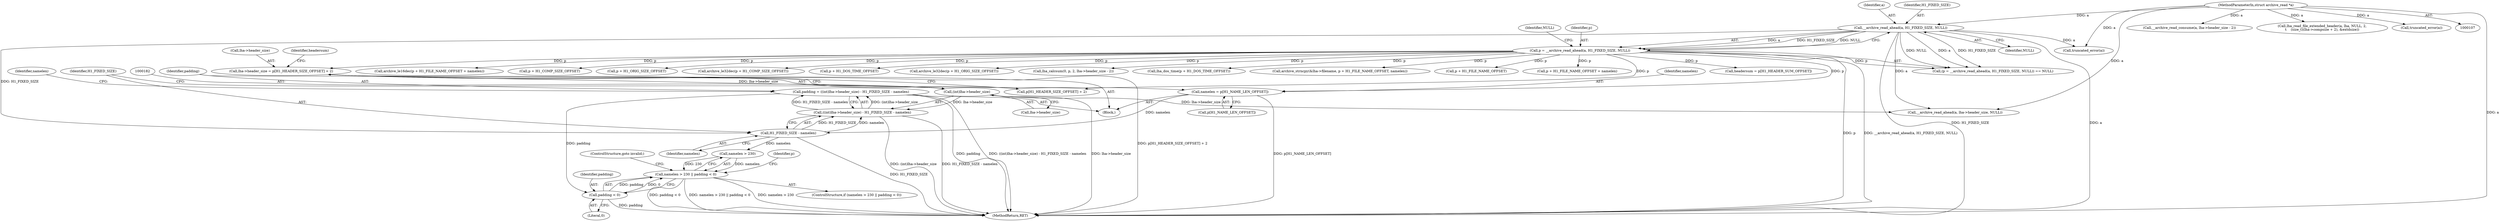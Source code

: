 digraph "0_libarchive_98dcbbf0bf4854bf987557e55e55fff7abbf3ea9@integer" {
"1000178" [label="(Call,padding = ((int)lha->header_size) - H1_FIXED_SIZE - namelen)"];
"1000180" [label="(Call,((int)lha->header_size) - H1_FIXED_SIZE - namelen)"];
"1000181" [label="(Call,(int)lha->header_size)"];
"1000135" [label="(Call,lha->header_size = p[H1_HEADER_SIZE_OFFSET] + 2)"];
"1000125" [label="(Call,p = __archive_read_ahead(a, H1_FIXED_SIZE, NULL))"];
"1000127" [label="(Call,__archive_read_ahead(a, H1_FIXED_SIZE, NULL))"];
"1000108" [label="(MethodParameterIn,struct archive_read *a)"];
"1000186" [label="(Call,H1_FIXED_SIZE - namelen)"];
"1000173" [label="(Call,namelen = p[H1_NAME_LEN_OFFSET])"];
"1000194" [label="(Call,padding < 0)"];
"1000190" [label="(Call,namelen > 230 || padding < 0)"];
"1000244" [label="(Call,archive_le16dec(p + H1_FILE_NAME_OFFSET + namelen))"];
"1000175" [label="(Call,p[H1_NAME_LEN_OFFSET])"];
"1000154" [label="(Call,p + H1_COMP_SIZE_OFFSET)"];
"1000195" [label="(Identifier,padding)"];
"1000180" [label="(Call,((int)lha->header_size) - H1_FIXED_SIZE - namelen)"];
"1000162" [label="(Call,p + H1_ORIG_SIZE_OFFSET)"];
"1000183" [label="(Call,lha->header_size)"];
"1000110" [label="(Block,)"];
"1000153" [label="(Call,archive_le32dec(p + H1_COMP_SIZE_OFFSET))"];
"1000108" [label="(MethodParameterIn,struct archive_read *a)"];
"1000173" [label="(Call,namelen = p[H1_NAME_LEN_OFFSET])"];
"1000186" [label="(Call,H1_FIXED_SIZE - namelen)"];
"1000136" [label="(Call,lha->header_size)"];
"1000170" [label="(Call,p + H1_DOS_TIME_OFFSET)"];
"1000161" [label="(Call,archive_le32dec(p + H1_ORIG_SIZE_OFFSET))"];
"1000135" [label="(Call,lha->header_size = p[H1_HEADER_SIZE_OFFSET] + 2)"];
"1000129" [label="(Identifier,H1_FIXED_SIZE)"];
"1000266" [label="(Call,__archive_read_consume(a, lha->header_size - 2))"];
"1000192" [label="(Identifier,namelen)"];
"1000257" [label="(Call,lha_calcsum(0, p, 2, lha->header_size - 2))"];
"1000169" [label="(Call,lha_dos_time(p + H1_DOS_TIME_OFFSET))"];
"1000174" [label="(Identifier,namelen)"];
"1000275" [label="(Call,lha_read_file_extended_header(a, lha, NULL, 2,\n\t    (size_t)(lha->compsize + 2), &extdsize))"];
"1000131" [label="(Identifier,NULL)"];
"1000133" [label="(Call,truncated_error(a))"];
"1000202" [label="(Call,__archive_read_ahead(a, lha->header_size, NULL))"];
"1000197" [label="(ControlStructure,goto invalid;)"];
"1000145" [label="(Identifier,headersum)"];
"1000342" [label="(MethodReturn,RET)"];
"1000187" [label="(Identifier,H1_FIXED_SIZE)"];
"1000128" [label="(Identifier,a)"];
"1000189" [label="(ControlStructure,if (namelen > 230 || padding < 0))"];
"1000126" [label="(Identifier,p)"];
"1000196" [label="(Literal,0)"];
"1000178" [label="(Call,padding = ((int)lha->header_size) - H1_FIXED_SIZE - namelen)"];
"1000125" [label="(Call,p = __archive_read_ahead(a, H1_FIXED_SIZE, NULL))"];
"1000231" [label="(Call,archive_strncpy(&lha->filename, p + H1_FILE_NAME_OFFSET, namelen))"];
"1000201" [label="(Identifier,p)"];
"1000139" [label="(Call,p[H1_HEADER_SIZE_OFFSET] + 2)"];
"1000210" [label="(Call,truncated_error(a))"];
"1000127" [label="(Call,__archive_read_ahead(a, H1_FIXED_SIZE, NULL))"];
"1000236" [label="(Call,p + H1_FILE_NAME_OFFSET)"];
"1000191" [label="(Call,namelen > 230)"];
"1000188" [label="(Identifier,namelen)"];
"1000130" [label="(Identifier,NULL)"];
"1000245" [label="(Call,p + H1_FILE_NAME_OFFSET + namelen)"];
"1000181" [label="(Call,(int)lha->header_size)"];
"1000194" [label="(Call,padding < 0)"];
"1000179" [label="(Identifier,padding)"];
"1000190" [label="(Call,namelen > 230 || padding < 0)"];
"1000124" [label="(Call,(p = __archive_read_ahead(a, H1_FIXED_SIZE, NULL)) == NULL)"];
"1000144" [label="(Call,headersum = p[H1_HEADER_SUM_OFFSET])"];
"1000178" -> "1000110"  [label="AST: "];
"1000178" -> "1000180"  [label="CFG: "];
"1000179" -> "1000178"  [label="AST: "];
"1000180" -> "1000178"  [label="AST: "];
"1000192" -> "1000178"  [label="CFG: "];
"1000178" -> "1000342"  [label="DDG: padding"];
"1000178" -> "1000342"  [label="DDG: ((int)lha->header_size) - H1_FIXED_SIZE - namelen"];
"1000180" -> "1000178"  [label="DDG: (int)lha->header_size"];
"1000180" -> "1000178"  [label="DDG: H1_FIXED_SIZE - namelen"];
"1000178" -> "1000194"  [label="DDG: padding"];
"1000180" -> "1000186"  [label="CFG: "];
"1000181" -> "1000180"  [label="AST: "];
"1000186" -> "1000180"  [label="AST: "];
"1000180" -> "1000342"  [label="DDG: H1_FIXED_SIZE - namelen"];
"1000180" -> "1000342"  [label="DDG: (int)lha->header_size"];
"1000181" -> "1000180"  [label="DDG: lha->header_size"];
"1000186" -> "1000180"  [label="DDG: H1_FIXED_SIZE"];
"1000186" -> "1000180"  [label="DDG: namelen"];
"1000181" -> "1000183"  [label="CFG: "];
"1000182" -> "1000181"  [label="AST: "];
"1000183" -> "1000181"  [label="AST: "];
"1000187" -> "1000181"  [label="CFG: "];
"1000181" -> "1000342"  [label="DDG: lha->header_size"];
"1000135" -> "1000181"  [label="DDG: lha->header_size"];
"1000181" -> "1000202"  [label="DDG: lha->header_size"];
"1000135" -> "1000110"  [label="AST: "];
"1000135" -> "1000139"  [label="CFG: "];
"1000136" -> "1000135"  [label="AST: "];
"1000139" -> "1000135"  [label="AST: "];
"1000145" -> "1000135"  [label="CFG: "];
"1000135" -> "1000342"  [label="DDG: p[H1_HEADER_SIZE_OFFSET] + 2"];
"1000125" -> "1000135"  [label="DDG: p"];
"1000125" -> "1000124"  [label="AST: "];
"1000125" -> "1000127"  [label="CFG: "];
"1000126" -> "1000125"  [label="AST: "];
"1000127" -> "1000125"  [label="AST: "];
"1000131" -> "1000125"  [label="CFG: "];
"1000125" -> "1000342"  [label="DDG: p"];
"1000125" -> "1000342"  [label="DDG: __archive_read_ahead(a, H1_FIXED_SIZE, NULL)"];
"1000125" -> "1000124"  [label="DDG: p"];
"1000127" -> "1000125"  [label="DDG: a"];
"1000127" -> "1000125"  [label="DDG: H1_FIXED_SIZE"];
"1000127" -> "1000125"  [label="DDG: NULL"];
"1000125" -> "1000139"  [label="DDG: p"];
"1000125" -> "1000144"  [label="DDG: p"];
"1000125" -> "1000153"  [label="DDG: p"];
"1000125" -> "1000154"  [label="DDG: p"];
"1000125" -> "1000161"  [label="DDG: p"];
"1000125" -> "1000162"  [label="DDG: p"];
"1000125" -> "1000169"  [label="DDG: p"];
"1000125" -> "1000170"  [label="DDG: p"];
"1000125" -> "1000173"  [label="DDG: p"];
"1000125" -> "1000231"  [label="DDG: p"];
"1000125" -> "1000236"  [label="DDG: p"];
"1000125" -> "1000244"  [label="DDG: p"];
"1000125" -> "1000245"  [label="DDG: p"];
"1000125" -> "1000257"  [label="DDG: p"];
"1000127" -> "1000130"  [label="CFG: "];
"1000128" -> "1000127"  [label="AST: "];
"1000129" -> "1000127"  [label="AST: "];
"1000130" -> "1000127"  [label="AST: "];
"1000127" -> "1000342"  [label="DDG: H1_FIXED_SIZE"];
"1000127" -> "1000342"  [label="DDG: a"];
"1000127" -> "1000124"  [label="DDG: a"];
"1000127" -> "1000124"  [label="DDG: H1_FIXED_SIZE"];
"1000127" -> "1000124"  [label="DDG: NULL"];
"1000108" -> "1000127"  [label="DDG: a"];
"1000127" -> "1000133"  [label="DDG: a"];
"1000127" -> "1000186"  [label="DDG: H1_FIXED_SIZE"];
"1000127" -> "1000202"  [label="DDG: a"];
"1000108" -> "1000107"  [label="AST: "];
"1000108" -> "1000342"  [label="DDG: a"];
"1000108" -> "1000133"  [label="DDG: a"];
"1000108" -> "1000202"  [label="DDG: a"];
"1000108" -> "1000210"  [label="DDG: a"];
"1000108" -> "1000266"  [label="DDG: a"];
"1000108" -> "1000275"  [label="DDG: a"];
"1000186" -> "1000188"  [label="CFG: "];
"1000187" -> "1000186"  [label="AST: "];
"1000188" -> "1000186"  [label="AST: "];
"1000186" -> "1000342"  [label="DDG: H1_FIXED_SIZE"];
"1000173" -> "1000186"  [label="DDG: namelen"];
"1000186" -> "1000191"  [label="DDG: namelen"];
"1000173" -> "1000110"  [label="AST: "];
"1000173" -> "1000175"  [label="CFG: "];
"1000174" -> "1000173"  [label="AST: "];
"1000175" -> "1000173"  [label="AST: "];
"1000179" -> "1000173"  [label="CFG: "];
"1000173" -> "1000342"  [label="DDG: p[H1_NAME_LEN_OFFSET]"];
"1000194" -> "1000190"  [label="AST: "];
"1000194" -> "1000196"  [label="CFG: "];
"1000195" -> "1000194"  [label="AST: "];
"1000196" -> "1000194"  [label="AST: "];
"1000190" -> "1000194"  [label="CFG: "];
"1000194" -> "1000342"  [label="DDG: padding"];
"1000194" -> "1000190"  [label="DDG: padding"];
"1000194" -> "1000190"  [label="DDG: 0"];
"1000190" -> "1000189"  [label="AST: "];
"1000190" -> "1000191"  [label="CFG: "];
"1000191" -> "1000190"  [label="AST: "];
"1000197" -> "1000190"  [label="CFG: "];
"1000201" -> "1000190"  [label="CFG: "];
"1000190" -> "1000342"  [label="DDG: padding < 0"];
"1000190" -> "1000342"  [label="DDG: namelen > 230 || padding < 0"];
"1000190" -> "1000342"  [label="DDG: namelen > 230"];
"1000191" -> "1000190"  [label="DDG: namelen"];
"1000191" -> "1000190"  [label="DDG: 230"];
}
